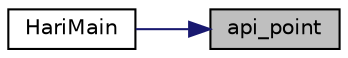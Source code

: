 digraph "api_point"
{
 // LATEX_PDF_SIZE
  edge [fontname="Helvetica",fontsize="10",labelfontname="Helvetica",labelfontsize="10"];
  node [fontname="Helvetica",fontsize="10",shape=record];
  rankdir="RL";
  Node1 [label="api_point",height=0.2,width=0.4,color="black", fillcolor="grey75", style="filled", fontcolor="black",tooltip="ウインドウに点を打つ"];
  Node1 -> Node2 [dir="back",color="midnightblue",fontsize="10",style="solid",fontname="Helvetica"];
  Node2 [label="HariMain",height=0.2,width=0.4,color="black", fillcolor="white", style="filled",URL="$star1_8c.html#a3bfd04b86eb41bd7301c75a3df6a89e0",tooltip=" "];
}
